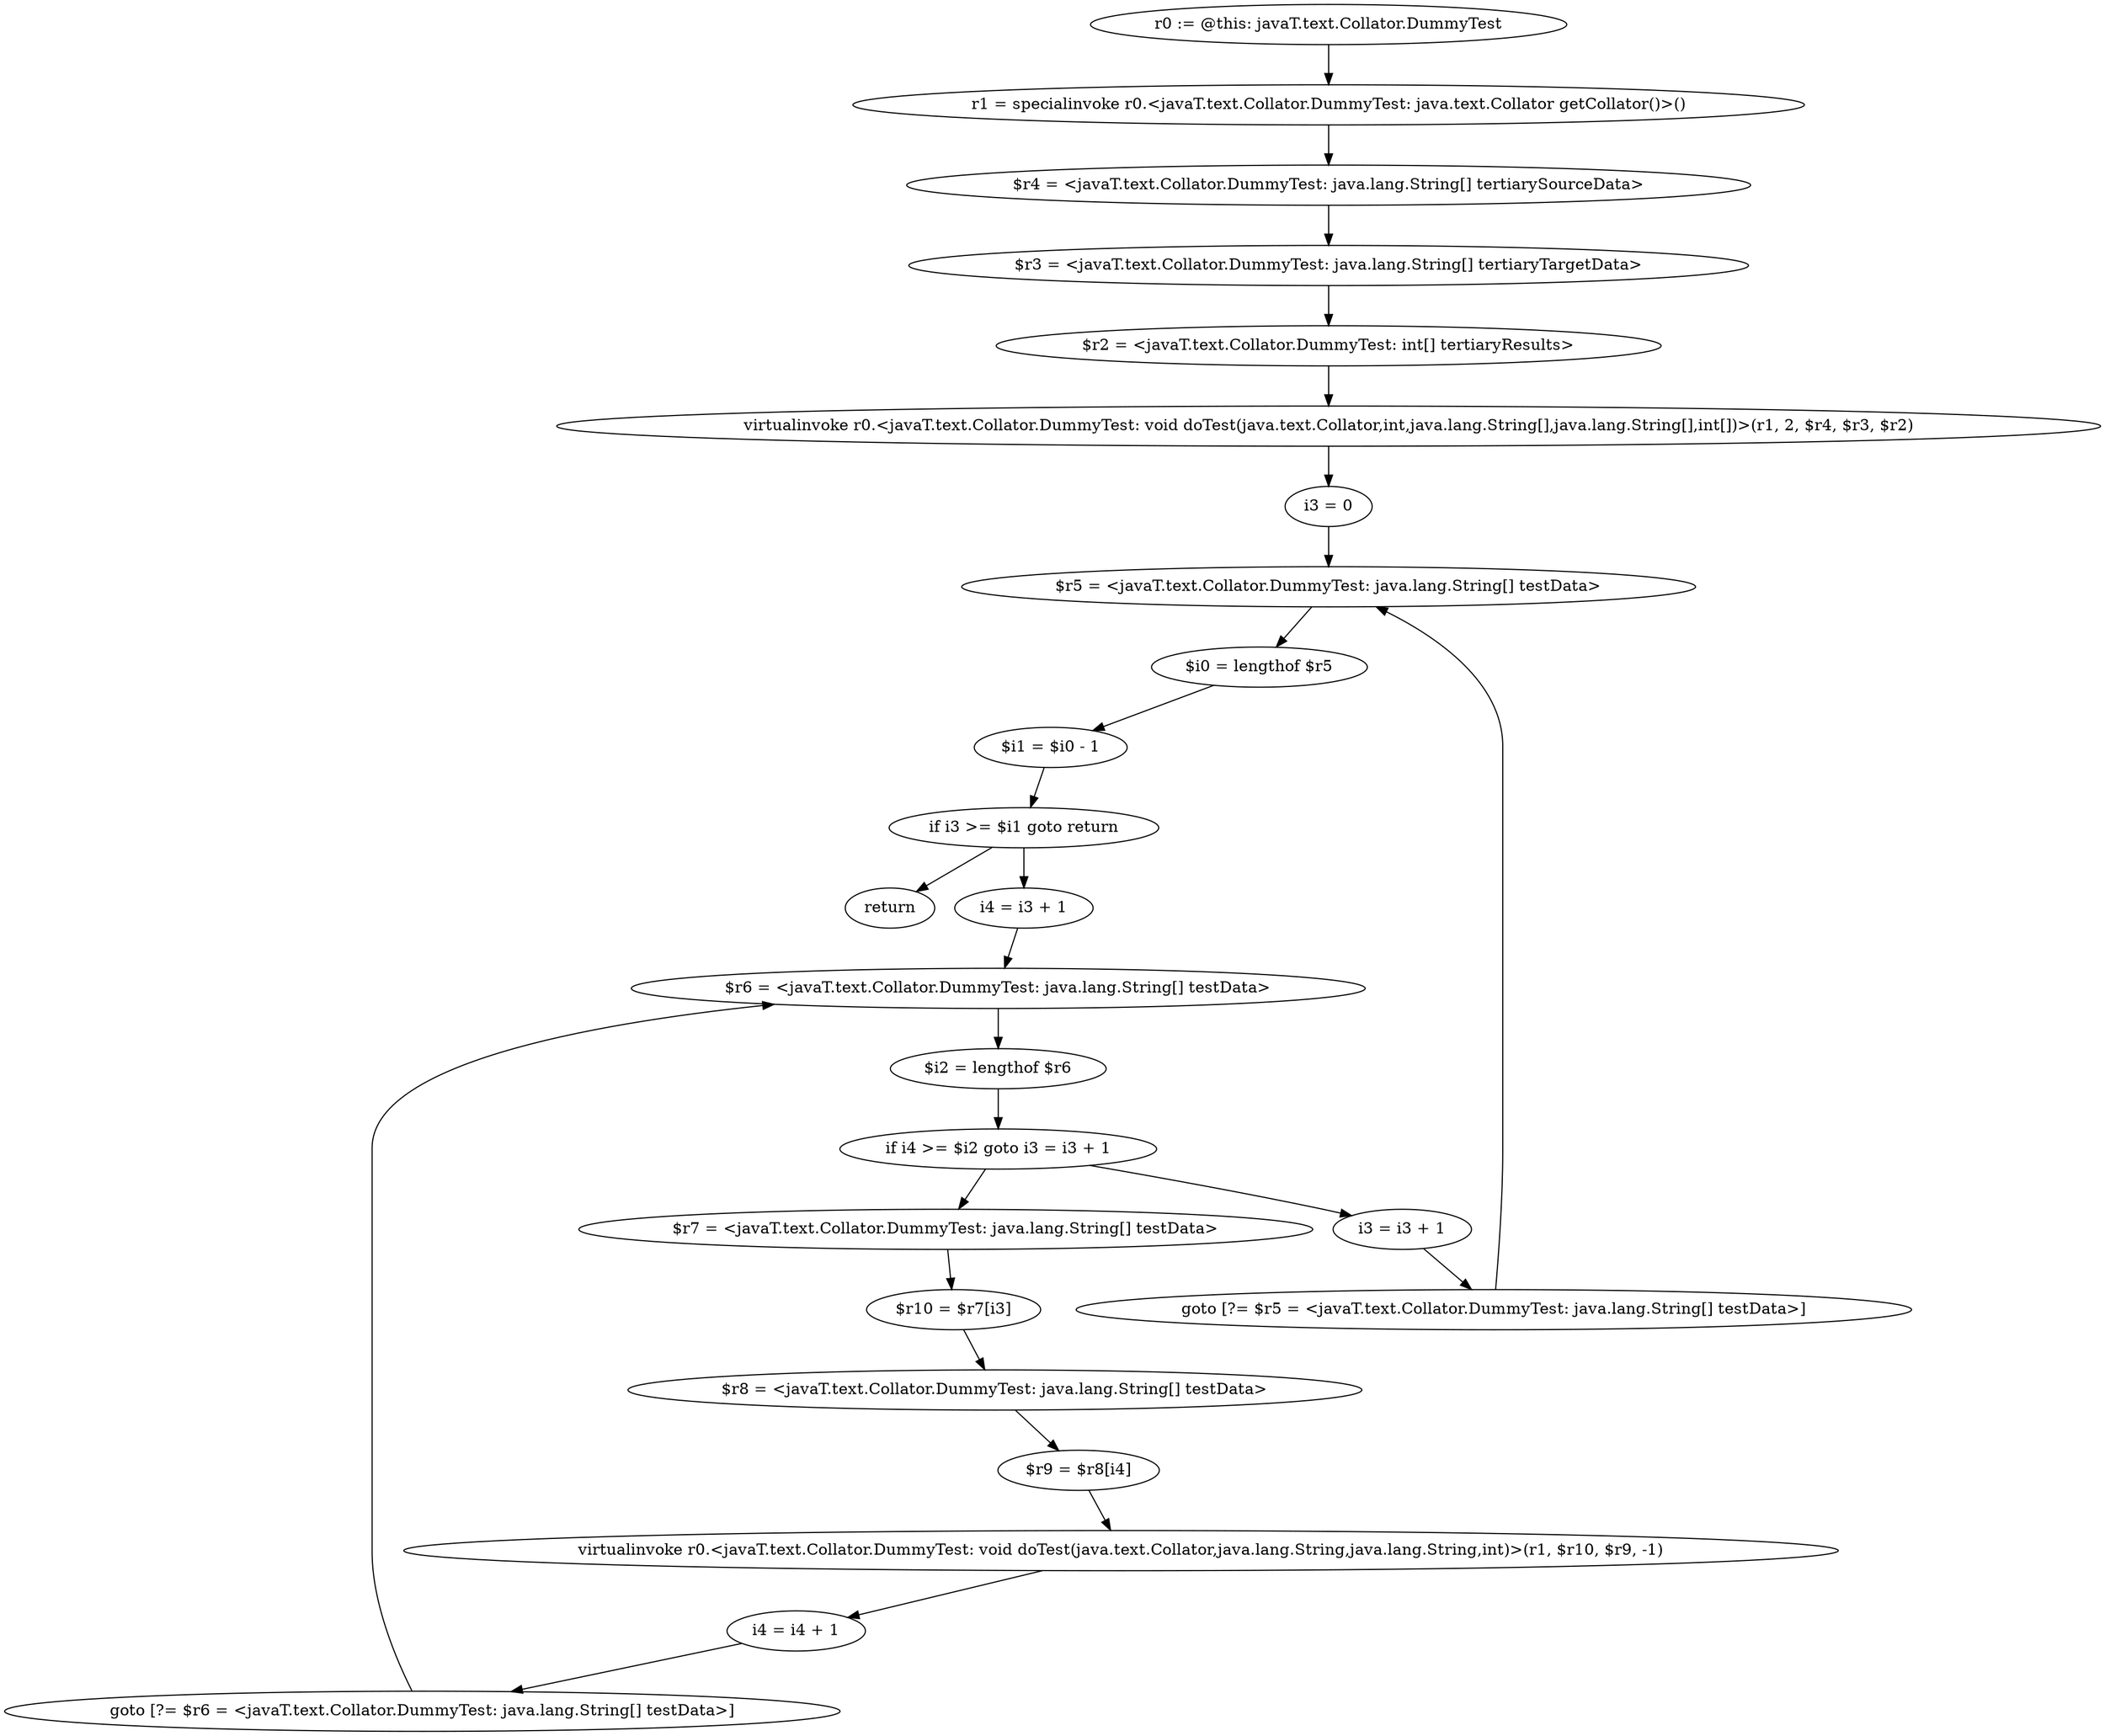 digraph "unitGraph" {
    "r0 := @this: javaT.text.Collator.DummyTest"
    "r1 = specialinvoke r0.<javaT.text.Collator.DummyTest: java.text.Collator getCollator()>()"
    "$r4 = <javaT.text.Collator.DummyTest: java.lang.String[] tertiarySourceData>"
    "$r3 = <javaT.text.Collator.DummyTest: java.lang.String[] tertiaryTargetData>"
    "$r2 = <javaT.text.Collator.DummyTest: int[] tertiaryResults>"
    "virtualinvoke r0.<javaT.text.Collator.DummyTest: void doTest(java.text.Collator,int,java.lang.String[],java.lang.String[],int[])>(r1, 2, $r4, $r3, $r2)"
    "i3 = 0"
    "$r5 = <javaT.text.Collator.DummyTest: java.lang.String[] testData>"
    "$i0 = lengthof $r5"
    "$i1 = $i0 - 1"
    "if i3 >= $i1 goto return"
    "i4 = i3 + 1"
    "$r6 = <javaT.text.Collator.DummyTest: java.lang.String[] testData>"
    "$i2 = lengthof $r6"
    "if i4 >= $i2 goto i3 = i3 + 1"
    "$r7 = <javaT.text.Collator.DummyTest: java.lang.String[] testData>"
    "$r10 = $r7[i3]"
    "$r8 = <javaT.text.Collator.DummyTest: java.lang.String[] testData>"
    "$r9 = $r8[i4]"
    "virtualinvoke r0.<javaT.text.Collator.DummyTest: void doTest(java.text.Collator,java.lang.String,java.lang.String,int)>(r1, $r10, $r9, -1)"
    "i4 = i4 + 1"
    "goto [?= $r6 = <javaT.text.Collator.DummyTest: java.lang.String[] testData>]"
    "i3 = i3 + 1"
    "goto [?= $r5 = <javaT.text.Collator.DummyTest: java.lang.String[] testData>]"
    "return"
    "r0 := @this: javaT.text.Collator.DummyTest"->"r1 = specialinvoke r0.<javaT.text.Collator.DummyTest: java.text.Collator getCollator()>()";
    "r1 = specialinvoke r0.<javaT.text.Collator.DummyTest: java.text.Collator getCollator()>()"->"$r4 = <javaT.text.Collator.DummyTest: java.lang.String[] tertiarySourceData>";
    "$r4 = <javaT.text.Collator.DummyTest: java.lang.String[] tertiarySourceData>"->"$r3 = <javaT.text.Collator.DummyTest: java.lang.String[] tertiaryTargetData>";
    "$r3 = <javaT.text.Collator.DummyTest: java.lang.String[] tertiaryTargetData>"->"$r2 = <javaT.text.Collator.DummyTest: int[] tertiaryResults>";
    "$r2 = <javaT.text.Collator.DummyTest: int[] tertiaryResults>"->"virtualinvoke r0.<javaT.text.Collator.DummyTest: void doTest(java.text.Collator,int,java.lang.String[],java.lang.String[],int[])>(r1, 2, $r4, $r3, $r2)";
    "virtualinvoke r0.<javaT.text.Collator.DummyTest: void doTest(java.text.Collator,int,java.lang.String[],java.lang.String[],int[])>(r1, 2, $r4, $r3, $r2)"->"i3 = 0";
    "i3 = 0"->"$r5 = <javaT.text.Collator.DummyTest: java.lang.String[] testData>";
    "$r5 = <javaT.text.Collator.DummyTest: java.lang.String[] testData>"->"$i0 = lengthof $r5";
    "$i0 = lengthof $r5"->"$i1 = $i0 - 1";
    "$i1 = $i0 - 1"->"if i3 >= $i1 goto return";
    "if i3 >= $i1 goto return"->"i4 = i3 + 1";
    "if i3 >= $i1 goto return"->"return";
    "i4 = i3 + 1"->"$r6 = <javaT.text.Collator.DummyTest: java.lang.String[] testData>";
    "$r6 = <javaT.text.Collator.DummyTest: java.lang.String[] testData>"->"$i2 = lengthof $r6";
    "$i2 = lengthof $r6"->"if i4 >= $i2 goto i3 = i3 + 1";
    "if i4 >= $i2 goto i3 = i3 + 1"->"$r7 = <javaT.text.Collator.DummyTest: java.lang.String[] testData>";
    "if i4 >= $i2 goto i3 = i3 + 1"->"i3 = i3 + 1";
    "$r7 = <javaT.text.Collator.DummyTest: java.lang.String[] testData>"->"$r10 = $r7[i3]";
    "$r10 = $r7[i3]"->"$r8 = <javaT.text.Collator.DummyTest: java.lang.String[] testData>";
    "$r8 = <javaT.text.Collator.DummyTest: java.lang.String[] testData>"->"$r9 = $r8[i4]";
    "$r9 = $r8[i4]"->"virtualinvoke r0.<javaT.text.Collator.DummyTest: void doTest(java.text.Collator,java.lang.String,java.lang.String,int)>(r1, $r10, $r9, -1)";
    "virtualinvoke r0.<javaT.text.Collator.DummyTest: void doTest(java.text.Collator,java.lang.String,java.lang.String,int)>(r1, $r10, $r9, -1)"->"i4 = i4 + 1";
    "i4 = i4 + 1"->"goto [?= $r6 = <javaT.text.Collator.DummyTest: java.lang.String[] testData>]";
    "goto [?= $r6 = <javaT.text.Collator.DummyTest: java.lang.String[] testData>]"->"$r6 = <javaT.text.Collator.DummyTest: java.lang.String[] testData>";
    "i3 = i3 + 1"->"goto [?= $r5 = <javaT.text.Collator.DummyTest: java.lang.String[] testData>]";
    "goto [?= $r5 = <javaT.text.Collator.DummyTest: java.lang.String[] testData>]"->"$r5 = <javaT.text.Collator.DummyTest: java.lang.String[] testData>";
}
